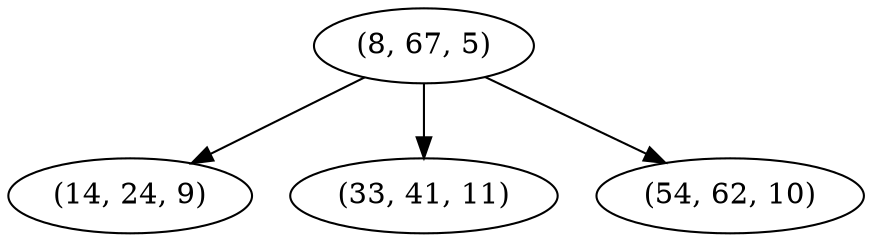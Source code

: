 digraph tree {
    "(8, 67, 5)";
    "(14, 24, 9)";
    "(33, 41, 11)";
    "(54, 62, 10)";
    "(8, 67, 5)" -> "(14, 24, 9)";
    "(8, 67, 5)" -> "(33, 41, 11)";
    "(8, 67, 5)" -> "(54, 62, 10)";
}
